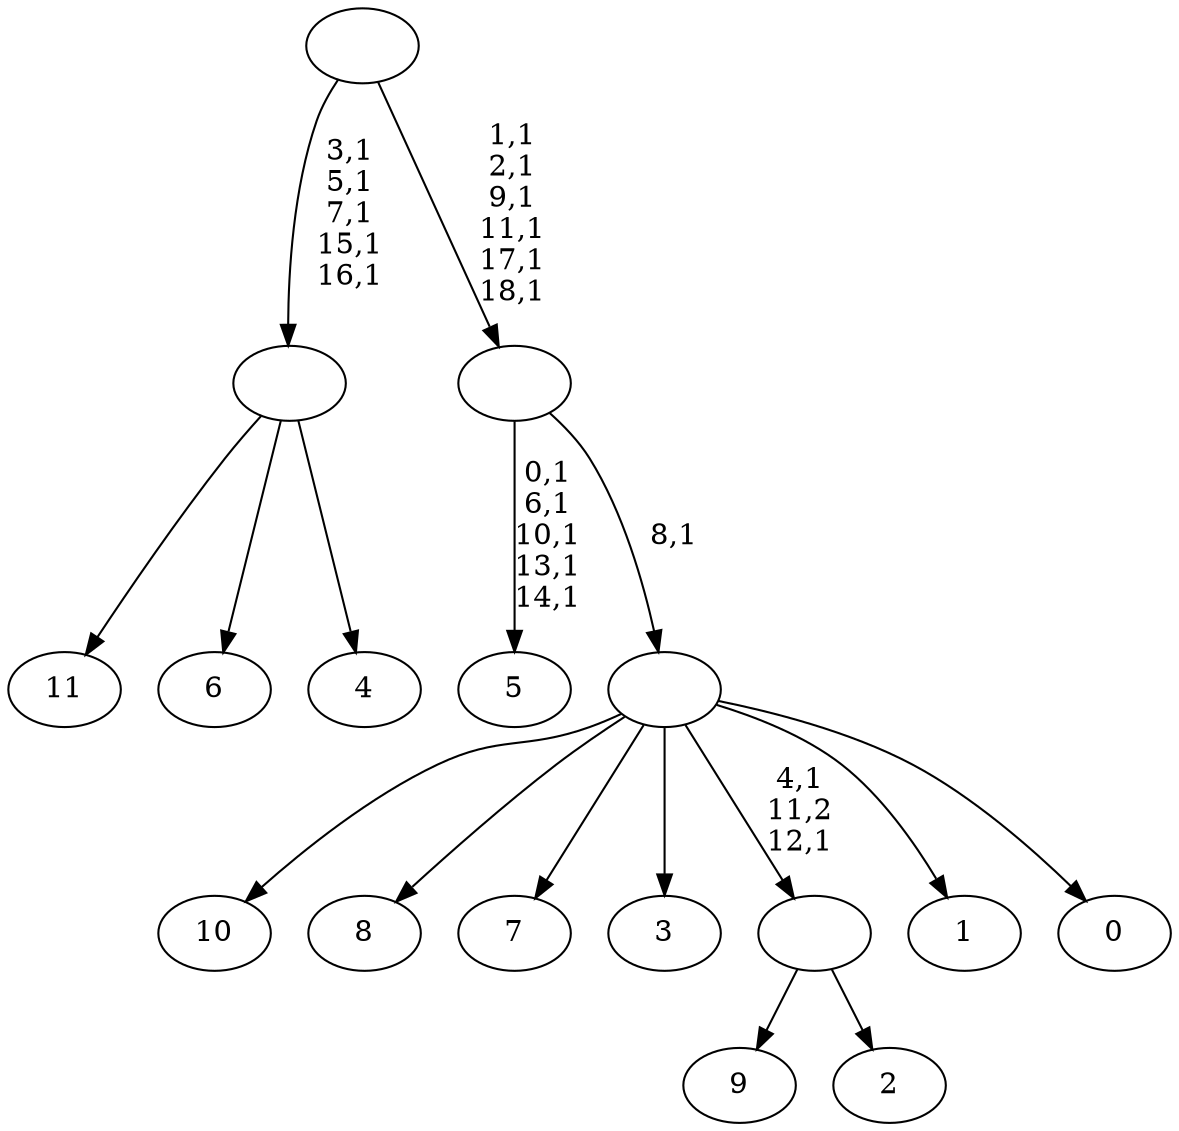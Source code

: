 digraph T {
	31 [label="11"]
	30 [label="10"]
	29 [label="9"]
	28 [label="8"]
	27 [label="7"]
	26 [label="6"]
	25 [label="5"]
	19 [label="4"]
	18 [label=""]
	13 [label="3"]
	12 [label="2"]
	11 [label=""]
	9 [label="1"]
	8 [label="0"]
	7 [label=""]
	6 [label=""]
	0 [label=""]
	18 -> 31 [label=""]
	18 -> 26 [label=""]
	18 -> 19 [label=""]
	11 -> 29 [label=""]
	11 -> 12 [label=""]
	7 -> 11 [label="4,1\n11,2\n12,1"]
	7 -> 30 [label=""]
	7 -> 28 [label=""]
	7 -> 27 [label=""]
	7 -> 13 [label=""]
	7 -> 9 [label=""]
	7 -> 8 [label=""]
	6 -> 25 [label="0,1\n6,1\n10,1\n13,1\n14,1"]
	6 -> 7 [label="8,1"]
	0 -> 6 [label="1,1\n2,1\n9,1\n11,1\n17,1\n18,1"]
	0 -> 18 [label="3,1\n5,1\n7,1\n15,1\n16,1"]
}
